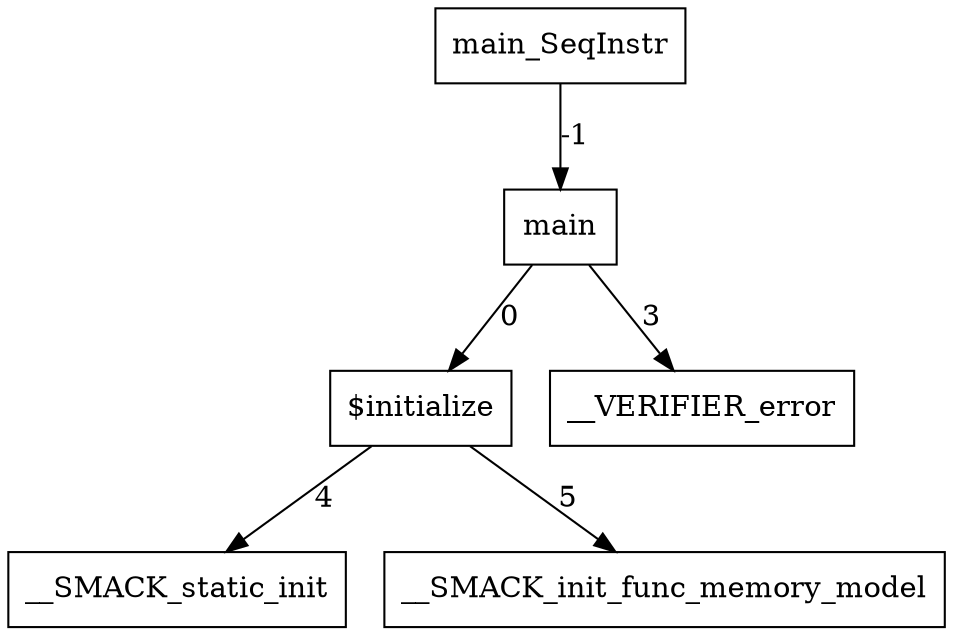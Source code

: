 digraph DAG {
0 [ label = "main_SeqInstr" color=black shape=box];
1 [ label = "main" color=black shape=box];
2 [ label = "$initialize" color=black shape=box];
3 [ label = "__VERIFIER_error" color=black shape=box];
4 [ label = "__SMACK_static_init" color=black shape=box];
5 [ label = "__SMACK_init_func_memory_model" color=black shape=box];
0 -> 1 [ label = "-1"];
1 -> 2 [ label = "0"];
1 -> 3 [ label = "3"];
2 -> 4 [ label = "4"];
2 -> 5 [ label = "5"];
}
